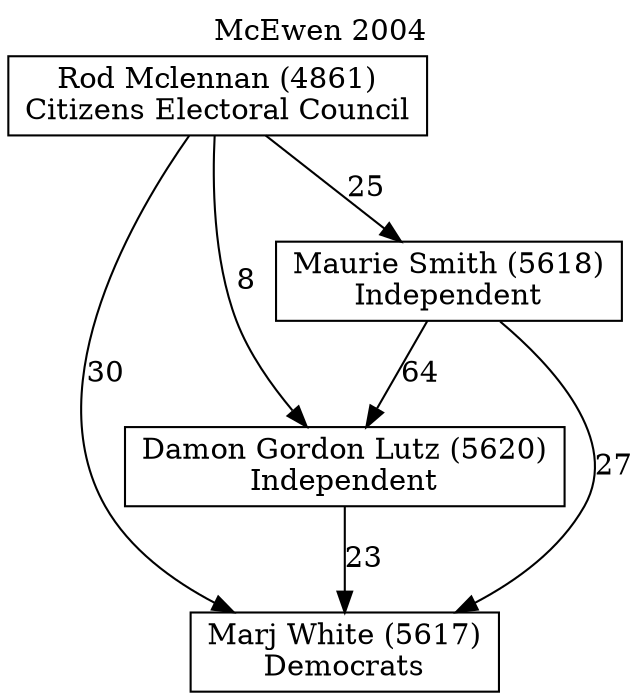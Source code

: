 // House preference flow
digraph "Marj White (5617)_McEwen_2004" {
	graph [label="McEwen 2004" labelloc=t mclimit=10]
	node [shape=box]
	"Marj White (5617)" [label="Marj White (5617)
Democrats"]
	"Damon Gordon Lutz (5620)" [label="Damon Gordon Lutz (5620)
Independent"]
	"Maurie Smith (5618)" [label="Maurie Smith (5618)
Independent"]
	"Rod Mclennan (4861)" [label="Rod Mclennan (4861)
Citizens Electoral Council"]
	"Damon Gordon Lutz (5620)" -> "Marj White (5617)" [label=23]
	"Maurie Smith (5618)" -> "Damon Gordon Lutz (5620)" [label=64]
	"Rod Mclennan (4861)" -> "Maurie Smith (5618)" [label=25]
	"Maurie Smith (5618)" -> "Marj White (5617)" [label=27]
	"Rod Mclennan (4861)" -> "Marj White (5617)" [label=30]
	"Rod Mclennan (4861)" -> "Damon Gordon Lutz (5620)" [label=8]
}
